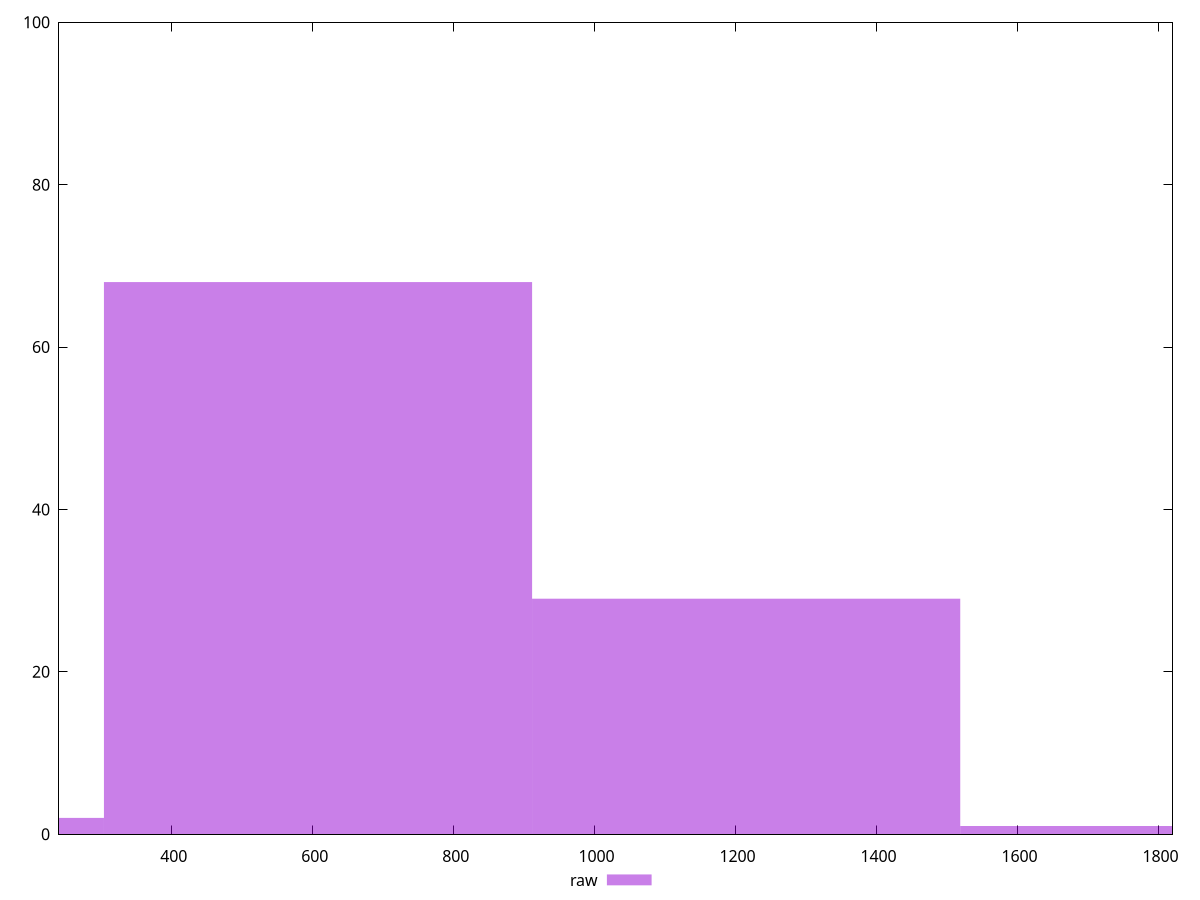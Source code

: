 reset

$raw <<EOF
1215.0621413734168 29
607.5310706867084 68
1822.593212060125 1
0 2
EOF

set key outside below
set boxwidth 607.5310706867084
set xrange [240:1820]
set yrange [0:100]
set trange [0:100]
set style fill transparent solid 0.5 noborder
set terminal svg size 640, 490 enhanced background rgb 'white'
set output "report_00013_2021-02-09T12-04-24.940Z/uses-http2/samples/pages+cached+noadtech/raw/histogram.svg"

plot $raw title "raw" with boxes

reset
